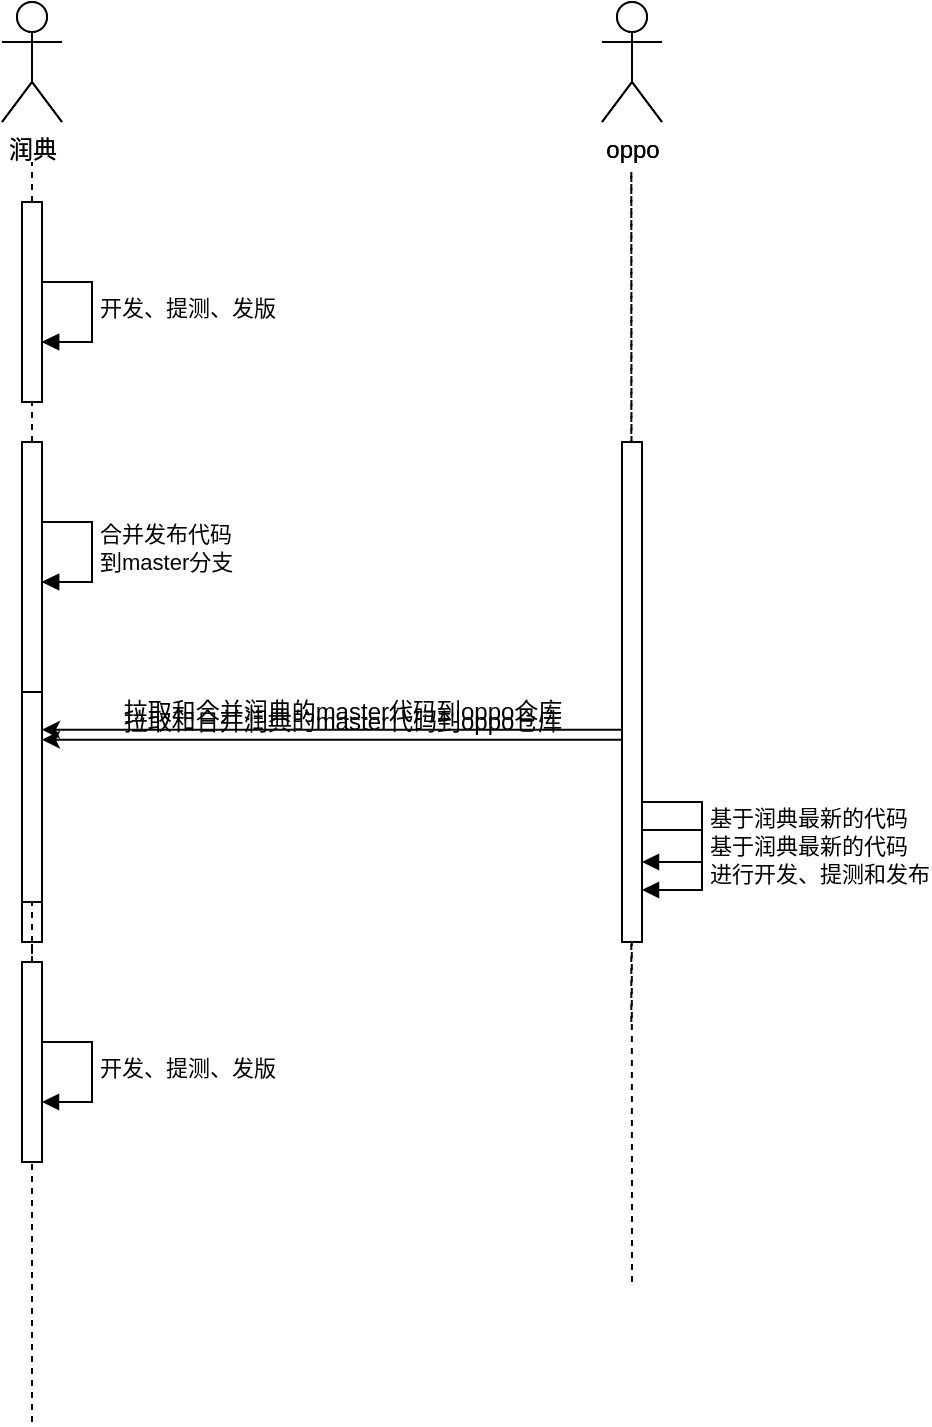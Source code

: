 <mxfile version="24.0.5" type="github">
  <diagram name="第 1 页" id="v4PLKLkjullXmdCW0b4M">
    <mxGraphModel dx="1195" dy="622" grid="1" gridSize="10" guides="1" tooltips="1" connect="1" arrows="1" fold="1" page="1" pageScale="1" pageWidth="827" pageHeight="1169" math="0" shadow="0">
      <root>
        <mxCell id="0" />
        <mxCell id="1" parent="0" />
        <mxCell id="cKlX9IGwv4N4A4zVIS19-67" value="开发、提测、发版" style="html=1;align=left;spacingLeft=2;endArrow=block;rounded=0;edgeStyle=orthogonalEdgeStyle;curved=0;rounded=0;" edge="1" parent="1" target="cKlX9IGwv4N4A4zVIS19-72">
          <mxGeometry relative="1" as="geometry">
            <mxPoint x="255" y="280" as="sourcePoint" />
            <Array as="points">
              <mxPoint x="285" y="310" />
            </Array>
          </mxGeometry>
        </mxCell>
        <mxCell id="cKlX9IGwv4N4A4zVIS19-50" value="开发、提测、发版" style="html=1;align=left;spacingLeft=2;endArrow=block;rounded=0;edgeStyle=orthogonalEdgeStyle;curved=0;rounded=0;" edge="1" parent="1" target="cKlX9IGwv4N4A4zVIS19-55">
          <mxGeometry relative="1" as="geometry">
            <mxPoint x="255" y="280" as="sourcePoint" />
            <Array as="points">
              <mxPoint x="285" y="310" />
            </Array>
          </mxGeometry>
        </mxCell>
        <mxCell id="cKlX9IGwv4N4A4zVIS19-68" value="润典" style="shape=umlActor;verticalLabelPosition=bottom;verticalAlign=top;html=1;" vertex="1" parent="1">
          <mxGeometry x="240" y="140" width="30" height="60" as="geometry" />
        </mxCell>
        <mxCell id="cKlX9IGwv4N4A4zVIS19-51" value="润典" style="shape=umlActor;verticalLabelPosition=bottom;verticalAlign=top;html=1;" vertex="1" parent="1">
          <mxGeometry x="240" y="140" width="30" height="60" as="geometry" />
        </mxCell>
        <mxCell id="cKlX9IGwv4N4A4zVIS19-69" value="oppo" style="shape=umlActor;verticalLabelPosition=bottom;verticalAlign=top;html=1;" vertex="1" parent="1">
          <mxGeometry x="540" y="140" width="30" height="60" as="geometry" />
        </mxCell>
        <mxCell id="cKlX9IGwv4N4A4zVIS19-52" value="oppo" style="shape=umlActor;verticalLabelPosition=bottom;verticalAlign=top;html=1;" vertex="1" parent="1">
          <mxGeometry x="540" y="140" width="30" height="60" as="geometry" />
        </mxCell>
        <mxCell id="cKlX9IGwv4N4A4zVIS19-70" value="" style="endArrow=none;dashed=1;html=1;rounded=0;" edge="1" parent="1">
          <mxGeometry width="50" height="50" relative="1" as="geometry">
            <mxPoint x="555" y="780" as="sourcePoint" />
            <mxPoint x="554.66" y="224" as="targetPoint" />
          </mxGeometry>
        </mxCell>
        <mxCell id="cKlX9IGwv4N4A4zVIS19-53" value="" style="endArrow=none;dashed=1;html=1;rounded=0;" edge="1" parent="1">
          <mxGeometry width="50" height="50" relative="1" as="geometry">
            <mxPoint x="554.66" y="650" as="sourcePoint" />
            <mxPoint x="554.66" y="224" as="targetPoint" />
          </mxGeometry>
        </mxCell>
        <mxCell id="cKlX9IGwv4N4A4zVIS19-71" value="" style="endArrow=none;dashed=1;html=1;rounded=0;" edge="1" parent="1">
          <mxGeometry width="50" height="50" relative="1" as="geometry">
            <mxPoint x="255" y="360.0" as="sourcePoint" />
            <mxPoint x="255" y="220" as="targetPoint" />
          </mxGeometry>
        </mxCell>
        <mxCell id="cKlX9IGwv4N4A4zVIS19-54" value="" style="endArrow=none;dashed=1;html=1;rounded=0;" edge="1" parent="1">
          <mxGeometry width="50" height="50" relative="1" as="geometry">
            <mxPoint x="255" y="360.0" as="sourcePoint" />
            <mxPoint x="255" y="220" as="targetPoint" />
          </mxGeometry>
        </mxCell>
        <mxCell id="cKlX9IGwv4N4A4zVIS19-72" value="" style="html=1;points=[[0,0,0,0,5],[0,1,0,0,-5],[1,0,0,0,5],[1,1,0,0,-5]];perimeter=orthogonalPerimeter;outlineConnect=0;targetShapes=umlLifeline;portConstraint=eastwest;newEdgeStyle={&quot;curved&quot;:0,&quot;rounded&quot;:0};" vertex="1" parent="1">
          <mxGeometry x="250" y="240" width="10" height="100" as="geometry" />
        </mxCell>
        <mxCell id="cKlX9IGwv4N4A4zVIS19-55" value="" style="html=1;points=[[0,0,0,0,5],[0,1,0,0,-5],[1,0,0,0,5],[1,1,0,0,-5]];perimeter=orthogonalPerimeter;outlineConnect=0;targetShapes=umlLifeline;portConstraint=eastwest;newEdgeStyle={&quot;curved&quot;:0,&quot;rounded&quot;:0};" vertex="1" parent="1">
          <mxGeometry x="250" y="240" width="10" height="100" as="geometry" />
        </mxCell>
        <mxCell id="cKlX9IGwv4N4A4zVIS19-73" value="" style="endArrow=none;dashed=1;html=1;rounded=0;" edge="1" parent="1" source="cKlX9IGwv4N4A4zVIS19-83" target="cKlX9IGwv4N4A4zVIS19-79">
          <mxGeometry width="50" height="50" relative="1" as="geometry">
            <mxPoint x="255" y="850" as="sourcePoint" />
            <mxPoint x="255" y="580" as="targetPoint" />
          </mxGeometry>
        </mxCell>
        <mxCell id="cKlX9IGwv4N4A4zVIS19-56" value="" style="endArrow=none;dashed=1;html=1;rounded=0;" edge="1" parent="1">
          <mxGeometry width="50" height="50" relative="1" as="geometry">
            <mxPoint x="255" y="650" as="sourcePoint" />
            <mxPoint x="255" y="580" as="targetPoint" />
          </mxGeometry>
        </mxCell>
        <mxCell id="cKlX9IGwv4N4A4zVIS19-74" value="" style="endArrow=classic;endFill=1;html=1;rounded=0;" edge="1" parent="1">
          <mxGeometry width="160" relative="1" as="geometry">
            <mxPoint x="260" y="508.86" as="sourcePoint" />
            <mxPoint x="260" y="508.86" as="targetPoint" />
          </mxGeometry>
        </mxCell>
        <mxCell id="cKlX9IGwv4N4A4zVIS19-57" value="" style="endArrow=classic;endFill=1;html=1;rounded=0;" edge="1" parent="1">
          <mxGeometry width="160" relative="1" as="geometry">
            <mxPoint x="550" y="503.86" as="sourcePoint" />
            <mxPoint x="260" y="503.86" as="targetPoint" />
          </mxGeometry>
        </mxCell>
        <mxCell id="cKlX9IGwv4N4A4zVIS19-75" value="拉取和合并润典的master代码到oppo仓库" style="text;html=1;align=center;verticalAlign=middle;resizable=0;points=[];autosize=1;strokeColor=none;fillColor=none;" vertex="1" parent="1">
          <mxGeometry x="290" y="485" width="240" height="30" as="geometry" />
        </mxCell>
        <mxCell id="cKlX9IGwv4N4A4zVIS19-58" value="拉取和合并润典的master代码到oppo仓库" style="text;html=1;align=center;verticalAlign=middle;resizable=0;points=[];autosize=1;strokeColor=none;fillColor=none;" vertex="1" parent="1">
          <mxGeometry x="290" y="480" width="240" height="30" as="geometry" />
        </mxCell>
        <mxCell id="cKlX9IGwv4N4A4zVIS19-76" value="" style="html=1;points=[[0,0,0,0,5],[0,1,0,0,-5],[1,0,0,0,5],[1,1,0,0,-5]];perimeter=orthogonalPerimeter;outlineConnect=0;targetShapes=umlLifeline;portConstraint=eastwest;newEdgeStyle={&quot;curved&quot;:0,&quot;rounded&quot;:0};" vertex="1" parent="1">
          <mxGeometry x="550" y="480" width="10" height="110" as="geometry" />
        </mxCell>
        <mxCell id="cKlX9IGwv4N4A4zVIS19-59" value="" style="html=1;points=[[0,0,0,0,5],[0,1,0,0,-5],[1,0,0,0,5],[1,1,0,0,-5]];perimeter=orthogonalPerimeter;outlineConnect=0;targetShapes=umlLifeline;portConstraint=eastwest;newEdgeStyle={&quot;curved&quot;:0,&quot;rounded&quot;:0};" vertex="1" parent="1">
          <mxGeometry x="550" y="360" width="10" height="250" as="geometry" />
        </mxCell>
        <mxCell id="cKlX9IGwv4N4A4zVIS19-77" value="基于润典最新的代码&lt;div&gt;进行开发、提测和发布&lt;/div&gt;" style="html=1;align=left;spacingLeft=2;endArrow=block;rounded=0;edgeStyle=orthogonalEdgeStyle;curved=0;rounded=0;" edge="1" parent="1">
          <mxGeometry relative="1" as="geometry">
            <mxPoint x="560" y="540" as="sourcePoint" />
            <Array as="points">
              <mxPoint x="590" y="540" />
              <mxPoint x="590" y="570" />
            </Array>
            <mxPoint x="560" y="570.0" as="targetPoint" />
          </mxGeometry>
        </mxCell>
        <mxCell id="cKlX9IGwv4N4A4zVIS19-60" value="基于润典最新的代码&lt;div&gt;进行开发、提测和发布&lt;/div&gt;" style="html=1;align=left;spacingLeft=2;endArrow=block;rounded=0;edgeStyle=orthogonalEdgeStyle;curved=0;rounded=0;" edge="1" parent="1">
          <mxGeometry relative="1" as="geometry">
            <mxPoint x="560" y="554" as="sourcePoint" />
            <Array as="points">
              <mxPoint x="590" y="554" />
              <mxPoint x="590" y="584" />
            </Array>
            <mxPoint x="560" y="584.0" as="targetPoint" />
          </mxGeometry>
        </mxCell>
        <mxCell id="cKlX9IGwv4N4A4zVIS19-78" value="合并发布代码&lt;div&gt;到master分支&lt;/div&gt;" style="html=1;align=left;spacingLeft=2;endArrow=block;rounded=0;edgeStyle=orthogonalEdgeStyle;curved=0;rounded=0;" edge="1" parent="1" target="cKlX9IGwv4N4A4zVIS19-79">
          <mxGeometry relative="1" as="geometry">
            <mxPoint x="255" y="400" as="sourcePoint" />
            <Array as="points">
              <mxPoint x="285" y="430" />
            </Array>
          </mxGeometry>
        </mxCell>
        <mxCell id="cKlX9IGwv4N4A4zVIS19-65" value="合并发布代码&lt;div&gt;到master分支&lt;/div&gt;" style="html=1;align=left;spacingLeft=2;endArrow=block;rounded=0;edgeStyle=orthogonalEdgeStyle;curved=0;rounded=0;" edge="1" parent="1" target="cKlX9IGwv4N4A4zVIS19-66">
          <mxGeometry relative="1" as="geometry">
            <mxPoint x="255" y="400" as="sourcePoint" />
            <Array as="points">
              <mxPoint x="285" y="430" />
            </Array>
          </mxGeometry>
        </mxCell>
        <mxCell id="cKlX9IGwv4N4A4zVIS19-79" value="" style="html=1;points=[[0,0,0,0,5],[0,1,0,0,-5],[1,0,0,0,5],[1,1,0,0,-5]];perimeter=orthogonalPerimeter;outlineConnect=0;targetShapes=umlLifeline;portConstraint=eastwest;newEdgeStyle={&quot;curved&quot;:0,&quot;rounded&quot;:0};" vertex="1" parent="1">
          <mxGeometry x="250" y="360" width="10" height="110" as="geometry" />
        </mxCell>
        <mxCell id="cKlX9IGwv4N4A4zVIS19-66" value="" style="html=1;points=[[0,0,0,0,5],[0,1,0,0,-5],[1,0,0,0,5],[1,1,0,0,-5]];perimeter=orthogonalPerimeter;outlineConnect=0;targetShapes=umlLifeline;portConstraint=eastwest;newEdgeStyle={&quot;curved&quot;:0,&quot;rounded&quot;:0};" vertex="1" parent="1">
          <mxGeometry x="250" y="360" width="10" height="250" as="geometry" />
        </mxCell>
        <mxCell id="cKlX9IGwv4N4A4zVIS19-80" value="开发、提测、发版" style="html=1;align=left;spacingLeft=2;endArrow=block;rounded=0;edgeStyle=orthogonalEdgeStyle;curved=0;rounded=0;" edge="1" parent="1" target="cKlX9IGwv4N4A4zVIS19-84">
          <mxGeometry relative="1" as="geometry">
            <mxPoint x="255" y="660" as="sourcePoint" />
            <Array as="points">
              <mxPoint x="285" y="690" />
            </Array>
          </mxGeometry>
        </mxCell>
        <mxCell id="cKlX9IGwv4N4A4zVIS19-81" value="" style="endArrow=none;dashed=1;html=1;rounded=0;" edge="1" parent="1" target="cKlX9IGwv4N4A4zVIS19-83">
          <mxGeometry width="50" height="50" relative="1" as="geometry">
            <mxPoint x="255" y="850" as="sourcePoint" />
            <mxPoint x="255" y="470" as="targetPoint" />
          </mxGeometry>
        </mxCell>
        <mxCell id="cKlX9IGwv4N4A4zVIS19-82" value="" style="endArrow=classic;endFill=1;html=1;rounded=0;" edge="1" parent="1">
          <mxGeometry width="160" relative="1" as="geometry">
            <mxPoint x="550" y="508.86" as="sourcePoint" />
            <mxPoint x="260" y="508.86" as="targetPoint" />
          </mxGeometry>
        </mxCell>
        <mxCell id="cKlX9IGwv4N4A4zVIS19-83" value="" style="html=1;points=[[0,0,0,0,5],[0,1,0,0,-5],[1,0,0,0,5],[1,1,0,0,-5]];perimeter=orthogonalPerimeter;outlineConnect=0;targetShapes=umlLifeline;portConstraint=eastwest;newEdgeStyle={&quot;curved&quot;:0,&quot;rounded&quot;:0};" vertex="1" parent="1">
          <mxGeometry x="250" y="485" width="10" height="105" as="geometry" />
        </mxCell>
        <mxCell id="cKlX9IGwv4N4A4zVIS19-84" value="" style="html=1;points=[[0,0,0,0,5],[0,1,0,0,-5],[1,0,0,0,5],[1,1,0,0,-5]];perimeter=orthogonalPerimeter;outlineConnect=0;targetShapes=umlLifeline;portConstraint=eastwest;newEdgeStyle={&quot;curved&quot;:0,&quot;rounded&quot;:0};" vertex="1" parent="1">
          <mxGeometry x="250" y="620" width="10" height="100" as="geometry" />
        </mxCell>
      </root>
    </mxGraphModel>
  </diagram>
</mxfile>
